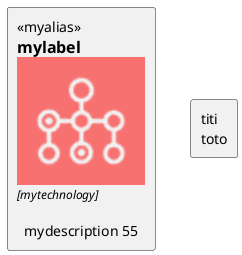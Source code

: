{
  "sha1": "pncv5vus12056wc66cahdqto5conmr4",
  "insertion": {
    "when": "2024-06-04T17:28:41.480Z",
    "user": "plantuml@gmail.com"
  }
}
@startuml

sprite $Batch [64x64/16z] {
xLQ7bjim30CdzFzVtEV1iErPkJpT7iYm5aWDKERujFZ5Bp8YkSvM011VfMzSDy2Mw1JidbCGAtmllmbPuIkoImjyGUsyBV4LV95_Xny50bpW4uTRAjOKu81b
Xa0vbX3OKFG5C0IMNLyxXA_3PvW5hqHSOFBP_Ovk4036hYi0pJdTCgqD6A0g4FQ0hOwygxSikGOanw11AuvtomxXjNiRDECmn21xxTkJP0N4tdy1Gmu5T2GW
6ygFL_sqbx3NvA_FVtt_ri_F1CZNra-10TpNhvVr2KGcyVCOdoBySlpv-jC1ZSVveO36_Fwb0UASqGqG0QpfJgP2Eo60u59-fLVozhhdNk2WTeDpq2O6AAL_
uV7KGPNO2lya17gz1pMiD1VmFNH9IBLNe3xA3q07eNsMy_WdXESwU4jRmddEk-FUuPFjjthiqAEGVUz8rlqmsK1nhtYlklvp7vWRfka0jUNITUdTzgxFyzLx
-Ikh_YdmYr_y0G
}

!unquoted function $ffoo5($alias, $description="", $label="", $technology="", $scale=1, $colour="red")
!return 'rectangle "<<' + $alias + '>>\n==' + $label+ '\n<color:' + $colour + '><$Batch' + '*' +  \
 $scale + '></color>\n//<size:12>[' + $technology + ']</size>//\n\n  ' + $description + ' 55" as 5'
!endfunction

$ffoo5(myalias, mydescription, mylabel, mytechnology, 2)

rectangle foo3 as "
titi
toto"

@enduml
